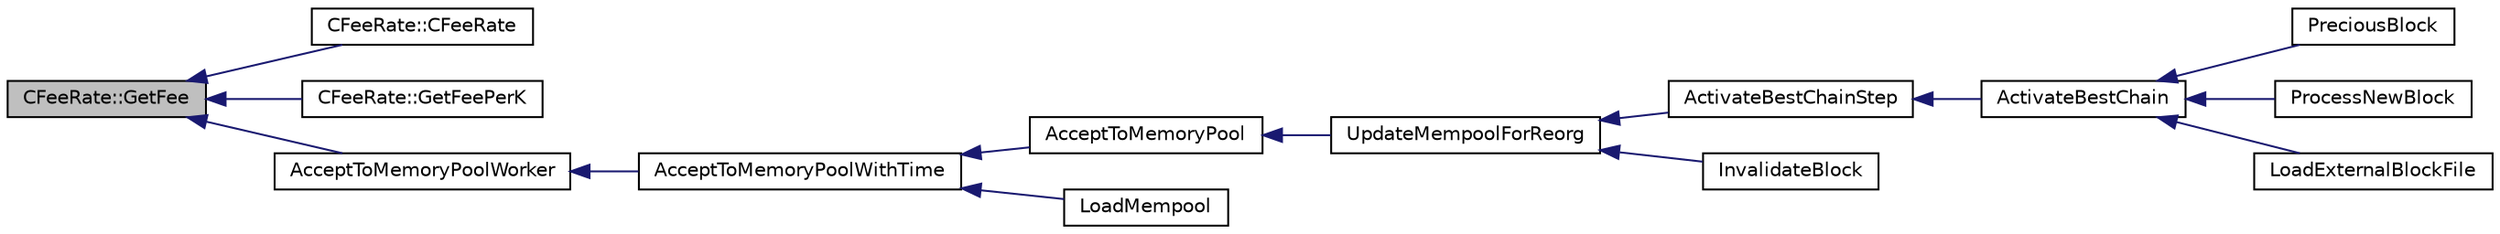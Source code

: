 digraph "CFeeRate::GetFee"
{
  edge [fontname="Helvetica",fontsize="10",labelfontname="Helvetica",labelfontsize="10"];
  node [fontname="Helvetica",fontsize="10",shape=record];
  rankdir="LR";
  Node12 [label="CFeeRate::GetFee",height=0.2,width=0.4,color="black", fillcolor="grey75", style="filled", fontcolor="black"];
  Node12 -> Node13 [dir="back",color="midnightblue",fontsize="10",style="solid",fontname="Helvetica"];
  Node13 [label="CFeeRate::CFeeRate",height=0.2,width=0.4,color="black", fillcolor="white", style="filled",URL="$d3/dd1/class_c_fee_rate.html#aa82ca8ba290a1c02ed522aacfb5105ef"];
  Node12 -> Node14 [dir="back",color="midnightblue",fontsize="10",style="solid",fontname="Helvetica"];
  Node14 [label="CFeeRate::GetFeePerK",height=0.2,width=0.4,color="black", fillcolor="white", style="filled",URL="$d3/dd1/class_c_fee_rate.html#ac772be79983433d442d6b871d2fb6e11",tooltip="Return the fee in satoshis for a size of 1000 bytes. "];
  Node12 -> Node15 [dir="back",color="midnightblue",fontsize="10",style="solid",fontname="Helvetica"];
  Node15 [label="AcceptToMemoryPoolWorker",height=0.2,width=0.4,color="black", fillcolor="white", style="filled",URL="$dd/d7d/validation_8cpp.html#a274b0623037c72315662a07ecf760176"];
  Node15 -> Node16 [dir="back",color="midnightblue",fontsize="10",style="solid",fontname="Helvetica"];
  Node16 [label="AcceptToMemoryPoolWithTime",height=0.2,width=0.4,color="black", fillcolor="white", style="filled",URL="$dd/d7d/validation_8cpp.html#a7e5d2eb678cdda338b2dc803a2d4999f",tooltip="(try to) add transaction to memory pool with a specified acceptance time "];
  Node16 -> Node17 [dir="back",color="midnightblue",fontsize="10",style="solid",fontname="Helvetica"];
  Node17 [label="AcceptToMemoryPool",height=0.2,width=0.4,color="black", fillcolor="white", style="filled",URL="$db/d38/validation_8h.html#a25cdf856fb2107e0e96fd6bf4c0619cb",tooltip="(try to) add transaction to memory pool plTxnReplaced will be appended to with all transactions repla..."];
  Node17 -> Node18 [dir="back",color="midnightblue",fontsize="10",style="solid",fontname="Helvetica"];
  Node18 [label="UpdateMempoolForReorg",height=0.2,width=0.4,color="black", fillcolor="white", style="filled",URL="$dd/d7d/validation_8cpp.html#aaa1204b724d7b62f09ef22df4c6a592d"];
  Node18 -> Node19 [dir="back",color="midnightblue",fontsize="10",style="solid",fontname="Helvetica"];
  Node19 [label="ActivateBestChainStep",height=0.2,width=0.4,color="black", fillcolor="white", style="filled",URL="$dd/d7d/validation_8cpp.html#a4e2b817360d39dc766271f51fc146c96",tooltip="Try to make some progress towards making pindexMostWork the active block. "];
  Node19 -> Node20 [dir="back",color="midnightblue",fontsize="10",style="solid",fontname="Helvetica"];
  Node20 [label="ActivateBestChain",height=0.2,width=0.4,color="black", fillcolor="white", style="filled",URL="$db/d38/validation_8h.html#a81d9ced51eb72d4df66abddb00318b64",tooltip="Find the best known block, and make it the tip of the block chain. "];
  Node20 -> Node21 [dir="back",color="midnightblue",fontsize="10",style="solid",fontname="Helvetica"];
  Node21 [label="PreciousBlock",height=0.2,width=0.4,color="black", fillcolor="white", style="filled",URL="$db/d38/validation_8h.html#a04e493dc156338a1b2f457f7a7feaaa9",tooltip="Mark a block as precious and reorganize. "];
  Node20 -> Node22 [dir="back",color="midnightblue",fontsize="10",style="solid",fontname="Helvetica"];
  Node22 [label="ProcessNewBlock",height=0.2,width=0.4,color="black", fillcolor="white", style="filled",URL="$db/d38/validation_8h.html#a290fce59049c0951b8eb73f0129bf6f0",tooltip="Process an incoming block. "];
  Node20 -> Node23 [dir="back",color="midnightblue",fontsize="10",style="solid",fontname="Helvetica"];
  Node23 [label="LoadExternalBlockFile",height=0.2,width=0.4,color="black", fillcolor="white", style="filled",URL="$db/d38/validation_8h.html#a2233339a13d09038cf2e46f4d0144be4",tooltip="Import blocks from an external file. "];
  Node18 -> Node24 [dir="back",color="midnightblue",fontsize="10",style="solid",fontname="Helvetica"];
  Node24 [label="InvalidateBlock",height=0.2,width=0.4,color="black", fillcolor="white", style="filled",URL="$db/d38/validation_8h.html#adf70cddb5b3b3218a7f22da08dc4a456",tooltip="Mark a block as invalid. "];
  Node16 -> Node25 [dir="back",color="midnightblue",fontsize="10",style="solid",fontname="Helvetica"];
  Node25 [label="LoadMempool",height=0.2,width=0.4,color="black", fillcolor="white", style="filled",URL="$db/d38/validation_8h.html#adea951730b49ef41e5390df5be8d3f1b",tooltip="Load the mempool from disk. "];
}
